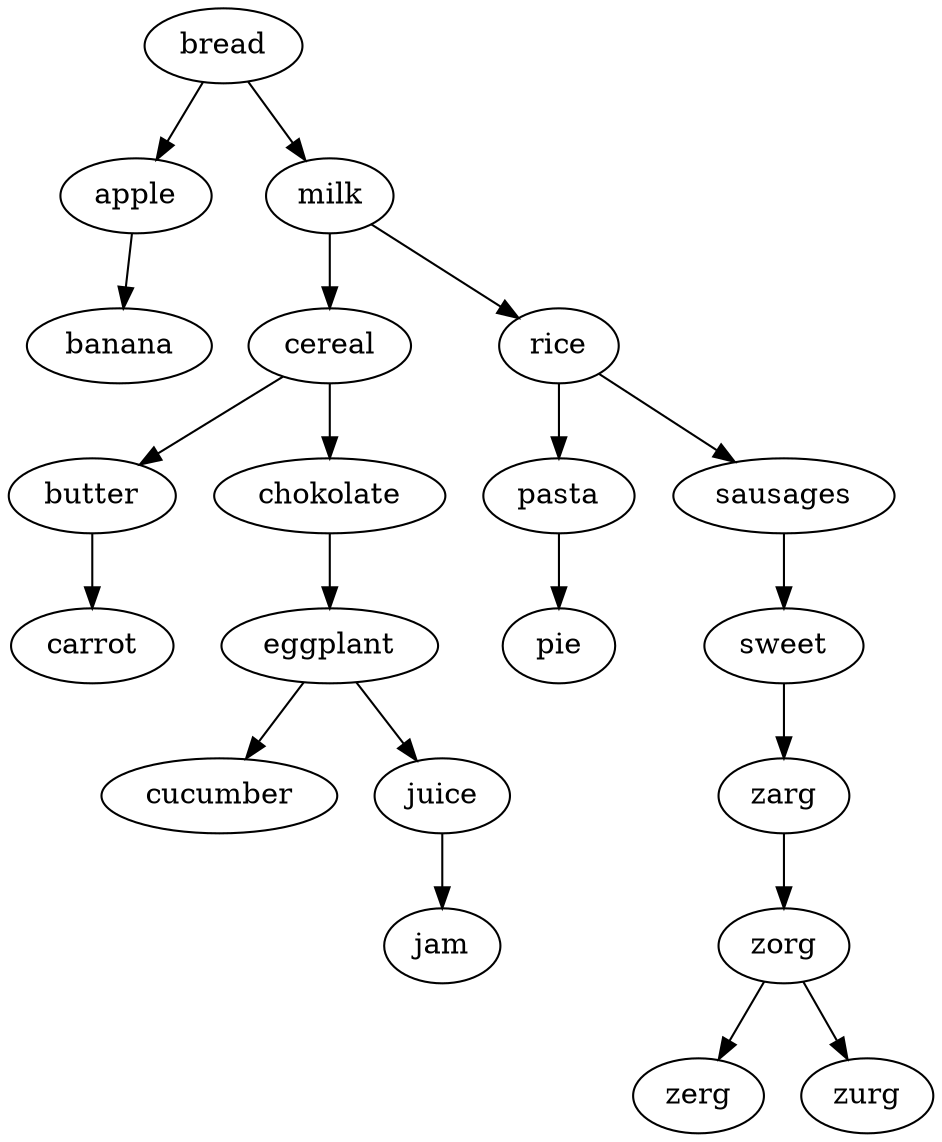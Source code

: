 digraph Words {
bread -> apple;
bread -> milk;
apple -> banana;
milk -> cereal;
milk -> rice;
cereal -> butter;
cereal -> chokolate;
butter -> carrot;
chokolate -> eggplant;
eggplant -> cucumber;
eggplant -> juice;
juice -> jam;
rice -> pasta;
rice -> sausages;
pasta -> pie;
sausages -> sweet;
sweet -> zarg;
zarg -> zorg;
zorg -> zerg;
zorg -> zurg;
}
